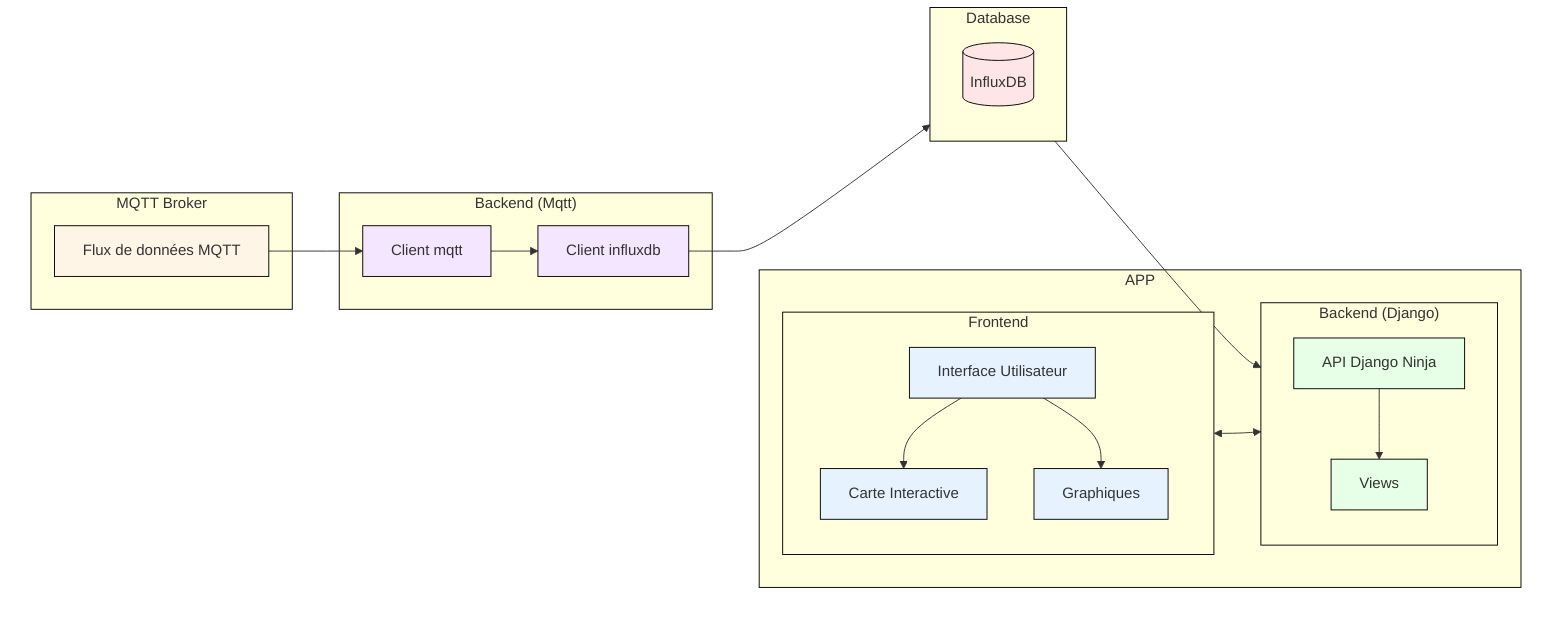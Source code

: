 flowchart LR
    subgraph Database["Database"]
        INFLUX[("InfluxDB")]
    end


    subgraph level1 [" "]
        direction LR
        subgraph MQTT_Broker["MQTT Broker"]
            MQTT["Flux de données MQTT"]
        end
    
        subgraph APPMQTT["Backend (Mqtt)"]
            CLIENTINFLUX["Client influxdb"]
            CLIENTMQTT["Client mqtt"]
            
            CLIENTMQTT --> CLIENTINFLUX
        end
        subgraph APP["APP"]
            direction TB
            subgraph Backend["Backend (Django)"]
                API["API Django Ninja"]
                VIEWS["Views"]
                
                API --> VIEWS
            end
            subgraph Frontend["Frontend"]
                UI["Interface Utilisateur"]
                MAP["Carte Interactive"]
                GRAPHS["Graphiques"]
                
                UI --> MAP & GRAPHS
                
            end
        end
    end

    CLIENTINFLUX --> Database
    Database --> Backend
    MQTT --> CLIENTMQTT
    Frontend <--> Backend

    %% Styles
    MQTT:::broker
    CLIENTINFLUX:::mqtt
    CLIENTMQTT:::mqtt
    INFLUX:::database
    UI:::frontend
    MAP:::frontend
    GRAPHS:::frontend
    API:::backend
    VIEWS:::backend

    classDef frontend fill:#E6F3FF,stroke:#000000
    classDef backend fill:#E6FFE6,stroke:#000000
    classDef database fill:#FFE6E6,stroke:#000000
    classDef broker fill:#FFF5E6,stroke:#000000
    classDef mqtt fill:#F5E6FF,stroke:#000000
    classDef empty fill:none,stroke:none

    %% Styles pour les subgraphs
    style Frontend stroke:#000000
    style Backend stroke:#000000
    style Database stroke:#000000
    style APP stroke:#000000
    style MQTT_Broker stroke:#000000
    style APPMQTT stroke:#000000
    style level1 fill:none,stroke:none